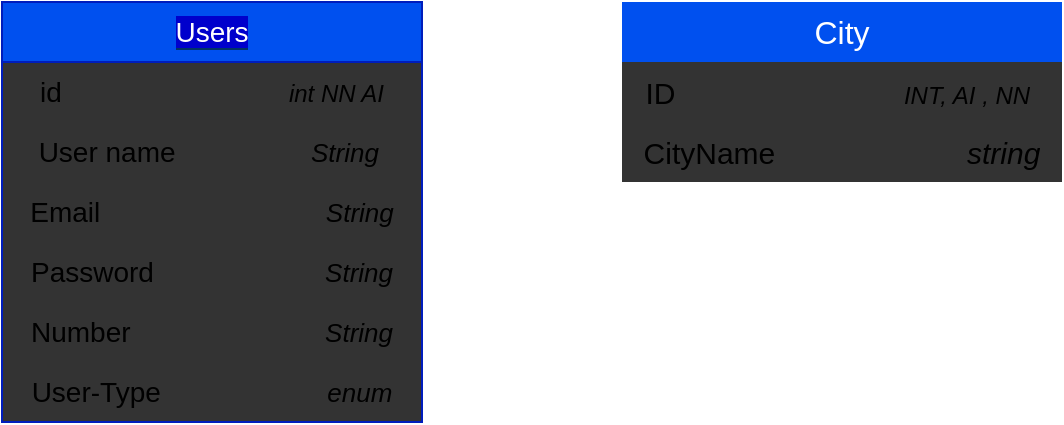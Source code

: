 <mxfile>
    <diagram id="70_ef3hdMhA2QYpEDX0g" name="Page-1">
        <mxGraphModel dx="1679" dy="500" grid="1" gridSize="10" guides="1" tooltips="1" connect="1" arrows="1" fold="1" page="1" pageScale="1" pageWidth="850" pageHeight="1100" math="0" shadow="0">
            <root>
                <mxCell id="0"/>
                <mxCell id="1" parent="0"/>
                <mxCell id="2" value="&lt;span style=&quot;background-color: rgb(0, 0, 204);&quot;&gt;Users&lt;/span&gt;" style="swimlane;fontStyle=0;childLayout=stackLayout;horizontal=1;startSize=30;horizontalStack=0;resizeParent=1;resizeParentMax=0;resizeLast=0;collapsible=1;marginBottom=0;whiteSpace=wrap;html=1;noLabel=0;direction=east;portConstraintRotation=0;connectable=1;fixDash=0;backgroundOutline=0;comic=0;swimlaneFillColor=#333333;fontSize=14;align=center;labelBackgroundColor=#003366;fillColor=#0050ef;fontColor=#ffffff;strokeColor=#001DBC;" parent="1" vertex="1">
                    <mxGeometry x="-810" y="140" width="210" height="210" as="geometry"/>
                </mxCell>
                <mxCell id="3" value="id&lt;span style=&quot;white-space: pre; font-size: 14px;&quot;&gt;&#9;&lt;/span&gt;&lt;span style=&quot;white-space: pre; font-size: 14px;&quot;&gt;&#9;&lt;span style=&quot;white-space: pre; font-size: 14px;&quot;&gt;&#9;&lt;/span&gt;&lt;span style=&quot;white-space: pre; font-size: 14px;&quot;&gt;&#9;&lt;/span&gt;&lt;/span&gt;&lt;i style=&quot;&quot;&gt;&lt;font style=&quot;font-size: 12px;&quot;&gt;int NN AI&lt;/font&gt;&lt;/i&gt;" style="text;strokeColor=none;fillColor=none;align=center;verticalAlign=middle;spacingLeft=4;spacingRight=4;overflow=hidden;points=[[0,0.5],[1,0.5]];portConstraint=eastwest;rotatable=0;whiteSpace=wrap;html=1;noLabel=0;direction=east;portConstraintRotation=0;connectable=1;fixDash=0;backgroundOutline=0;comic=0;swimlaneFillColor=#1A1A1A;fontSize=14;" parent="2" vertex="1">
                    <mxGeometry y="30" width="210" height="30" as="geometry"/>
                </mxCell>
                <mxCell id="4" value="User name&amp;nbsp;&lt;span style=&quot;white-space: pre; font-size: 14px;&quot;&gt;&#9;&lt;/span&gt;&amp;nbsp; &amp;nbsp; &amp;nbsp; &amp;nbsp; &amp;nbsp; &amp;nbsp;&lt;i style=&quot;font-size: 13px;&quot;&gt;String&lt;span style=&quot;white-space: pre;&quot;&gt;&#9;&lt;/span&gt;&lt;/i&gt;" style="text;strokeColor=none;fillColor=none;align=center;verticalAlign=middle;spacingLeft=4;spacingRight=4;overflow=hidden;points=[[0,0.5],[1,0.5]];portConstraint=eastwest;rotatable=0;whiteSpace=wrap;html=1;noLabel=0;direction=east;portConstraintRotation=0;connectable=1;fixDash=0;backgroundOutline=0;comic=0;swimlaneFillColor=#1A1A1A;fontSize=14;" parent="2" vertex="1">
                    <mxGeometry y="60" width="210" height="30" as="geometry"/>
                </mxCell>
                <mxCell id="5" value="Email&lt;span style=&quot;white-space: pre; font-size: 14px;&quot;&gt;&#9;&lt;/span&gt;&lt;span style=&quot;white-space: pre; font-size: 14px;&quot;&gt;&#9;&lt;/span&gt;&lt;span style=&quot;white-space: pre; font-size: 14px;&quot;&gt;&#9;&lt;/span&gt;&amp;nbsp; &amp;nbsp; &amp;nbsp; &lt;i style=&quot;&quot;&gt;&lt;font style=&quot;font-size: 13px;&quot;&gt;String&lt;/font&gt;&lt;/i&gt;" style="text;strokeColor=none;fillColor=none;align=center;verticalAlign=middle;spacingLeft=4;spacingRight=4;overflow=hidden;points=[[0,0.5],[1,0.5]];portConstraint=eastwest;rotatable=0;whiteSpace=wrap;html=1;noLabel=0;direction=east;portConstraintRotation=0;connectable=1;fixDash=0;backgroundOutline=0;comic=0;swimlaneFillColor=#1A1A1A;fontSize=14;" parent="2" vertex="1">
                    <mxGeometry y="90" width="210" height="30" as="geometry"/>
                </mxCell>
                <mxCell id="9" value="Password&lt;span style=&quot;font-size: 14px;&quot;&gt;&amp;nbsp; &amp;nbsp; &amp;nbsp; &amp;nbsp; &amp;nbsp; &amp;nbsp; &amp;nbsp; &amp;nbsp; &amp;nbsp; &amp;nbsp; &amp;nbsp;&amp;nbsp;&lt;/span&gt;&lt;i style=&quot;&quot;&gt;&lt;font style=&quot;font-size: 13px;&quot;&gt;String&lt;/font&gt;&lt;/i&gt;" style="text;strokeColor=none;fillColor=none;align=center;verticalAlign=middle;spacingLeft=4;spacingRight=4;overflow=hidden;points=[[0,0.5],[1,0.5]];portConstraint=eastwest;rotatable=0;whiteSpace=wrap;html=1;noLabel=0;direction=east;portConstraintRotation=0;connectable=1;fixDash=0;backgroundOutline=0;comic=0;swimlaneFillColor=#1A1A1A;fontSize=14;" parent="2" vertex="1">
                    <mxGeometry y="120" width="210" height="30" as="geometry"/>
                </mxCell>
                <mxCell id="8" value="Number&lt;span style=&quot;font-size: 14px;&quot;&gt;&amp;nbsp; &amp;nbsp; &amp;nbsp; &amp;nbsp; &amp;nbsp; &amp;nbsp; &amp;nbsp; &amp;nbsp; &amp;nbsp; &amp;nbsp; &amp;nbsp; &amp;nbsp; &amp;nbsp;&lt;/span&gt;&lt;i style=&quot;&quot;&gt;&lt;font style=&quot;font-size: 13px;&quot;&gt;String&lt;/font&gt;&lt;/i&gt;" style="text;strokeColor=none;fillColor=none;align=center;verticalAlign=middle;spacingLeft=4;spacingRight=4;overflow=hidden;points=[[0,0.5],[1,0.5]];portConstraint=eastwest;rotatable=0;whiteSpace=wrap;html=1;noLabel=0;direction=east;portConstraintRotation=0;connectable=1;fixDash=0;backgroundOutline=0;comic=0;swimlaneFillColor=#1A1A1A;fontSize=14;" parent="2" vertex="1">
                    <mxGeometry y="150" width="210" height="30" as="geometry"/>
                </mxCell>
                <mxCell id="7" value="User-Type&lt;span style=&quot;white-space: pre; font-size: 14px;&quot;&gt;&#9;&lt;/span&gt;&amp;nbsp; &amp;nbsp; &amp;nbsp; &amp;nbsp; &amp;nbsp; &amp;nbsp; &amp;nbsp; &lt;i style=&quot;&quot;&gt;&lt;font style=&quot;font-size: 13px;&quot;&gt;enum&lt;/font&gt;&lt;/i&gt;" style="text;strokeColor=none;fillColor=none;align=center;verticalAlign=middle;spacingLeft=4;spacingRight=4;overflow=hidden;points=[[0,0.5],[1,0.5]];portConstraint=eastwest;rotatable=0;whiteSpace=wrap;html=1;noLabel=0;direction=east;portConstraintRotation=0;connectable=1;fixDash=0;backgroundOutline=0;comic=0;swimlaneFillColor=#1A1A1A;fontSize=14;" parent="2" vertex="1">
                    <mxGeometry y="180" width="210" height="30" as="geometry"/>
                </mxCell>
                <mxCell id="12" value="City" style="swimlane;fontStyle=0;childLayout=stackLayout;horizontal=1;startSize=30;horizontalStack=0;resizeParent=1;resizeParentMax=0;resizeLast=0;collapsible=1;marginBottom=0;whiteSpace=wrap;html=1;labelBackgroundColor=none;comic=0;strokeColor=none;fontSize=16;align=center;fillColor=#0050ef;fontColor=#ffffff;swimlaneFillColor=#333333;" parent="1" vertex="1">
                    <mxGeometry x="-500" y="140" width="220" height="90" as="geometry"/>
                </mxCell>
                <mxCell id="13" value="&lt;div style=&quot;text-align: left;&quot;&gt;&lt;span style=&quot;background-color: initial;&quot;&gt;ID&lt;/span&gt;&lt;span style=&quot;background-color: initial; white-space: pre;&quot;&gt;&#9;&lt;/span&gt;&lt;span style=&quot;background-color: initial; white-space: pre;&quot;&gt;&#9;&lt;/span&gt;&lt;span style=&quot;background-color: initial;&quot;&gt;&amp;nbsp; &amp;nbsp; &amp;nbsp; &amp;nbsp; &amp;nbsp; &amp;nbsp; &amp;nbsp; &amp;nbsp;&lt;/span&gt;&lt;font style=&quot;background-color: initial; font-size: 12px;&quot;&gt;&lt;i&gt;INT, AI , NN&lt;/i&gt;&lt;/font&gt;&lt;font style=&quot;background-color: initial;&quot;&gt;&amp;nbsp;&lt;/font&gt;&lt;/div&gt;" style="text;strokeColor=none;fillColor=none;align=center;verticalAlign=middle;spacingLeft=4;spacingRight=4;overflow=hidden;points=[[0,0.5],[1,0.5]];portConstraint=eastwest;rotatable=0;whiteSpace=wrap;html=1;labelBackgroundColor=none;comic=0;fontSize=15;" parent="12" vertex="1">
                    <mxGeometry y="30" width="220" height="30" as="geometry"/>
                </mxCell>
                <mxCell id="14" value="CityName&amp;nbsp; &amp;nbsp; &amp;nbsp; &amp;nbsp; &amp;nbsp; &amp;nbsp; &amp;nbsp; &amp;nbsp; &amp;nbsp; &amp;nbsp; &amp;nbsp; &amp;nbsp;&lt;i&gt;string&lt;/i&gt;" style="text;strokeColor=none;fillColor=none;align=center;verticalAlign=middle;spacingLeft=4;spacingRight=4;overflow=hidden;points=[[0,0.5],[1,0.5]];portConstraint=eastwest;rotatable=0;whiteSpace=wrap;html=1;labelBackgroundColor=none;comic=0;fontSize=15;" parent="12" vertex="1">
                    <mxGeometry y="60" width="220" height="30" as="geometry"/>
                </mxCell>
            </root>
        </mxGraphModel>
    </diagram>
</mxfile>